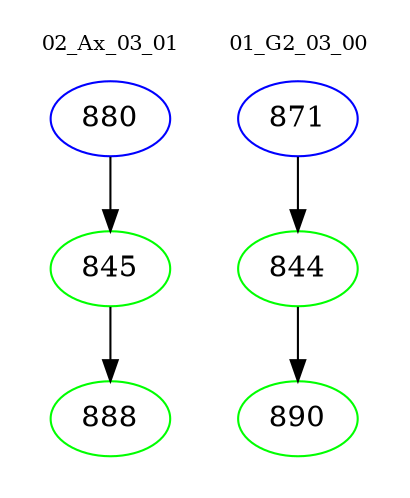 digraph{
subgraph cluster_0 {
color = white
label = "02_Ax_03_01";
fontsize=10;
T0_880 [label="880", color="blue"]
T0_880 -> T0_845 [color="black"]
T0_845 [label="845", color="green"]
T0_845 -> T0_888 [color="black"]
T0_888 [label="888", color="green"]
}
subgraph cluster_1 {
color = white
label = "01_G2_03_00";
fontsize=10;
T1_871 [label="871", color="blue"]
T1_871 -> T1_844 [color="black"]
T1_844 [label="844", color="green"]
T1_844 -> T1_890 [color="black"]
T1_890 [label="890", color="green"]
}
}
